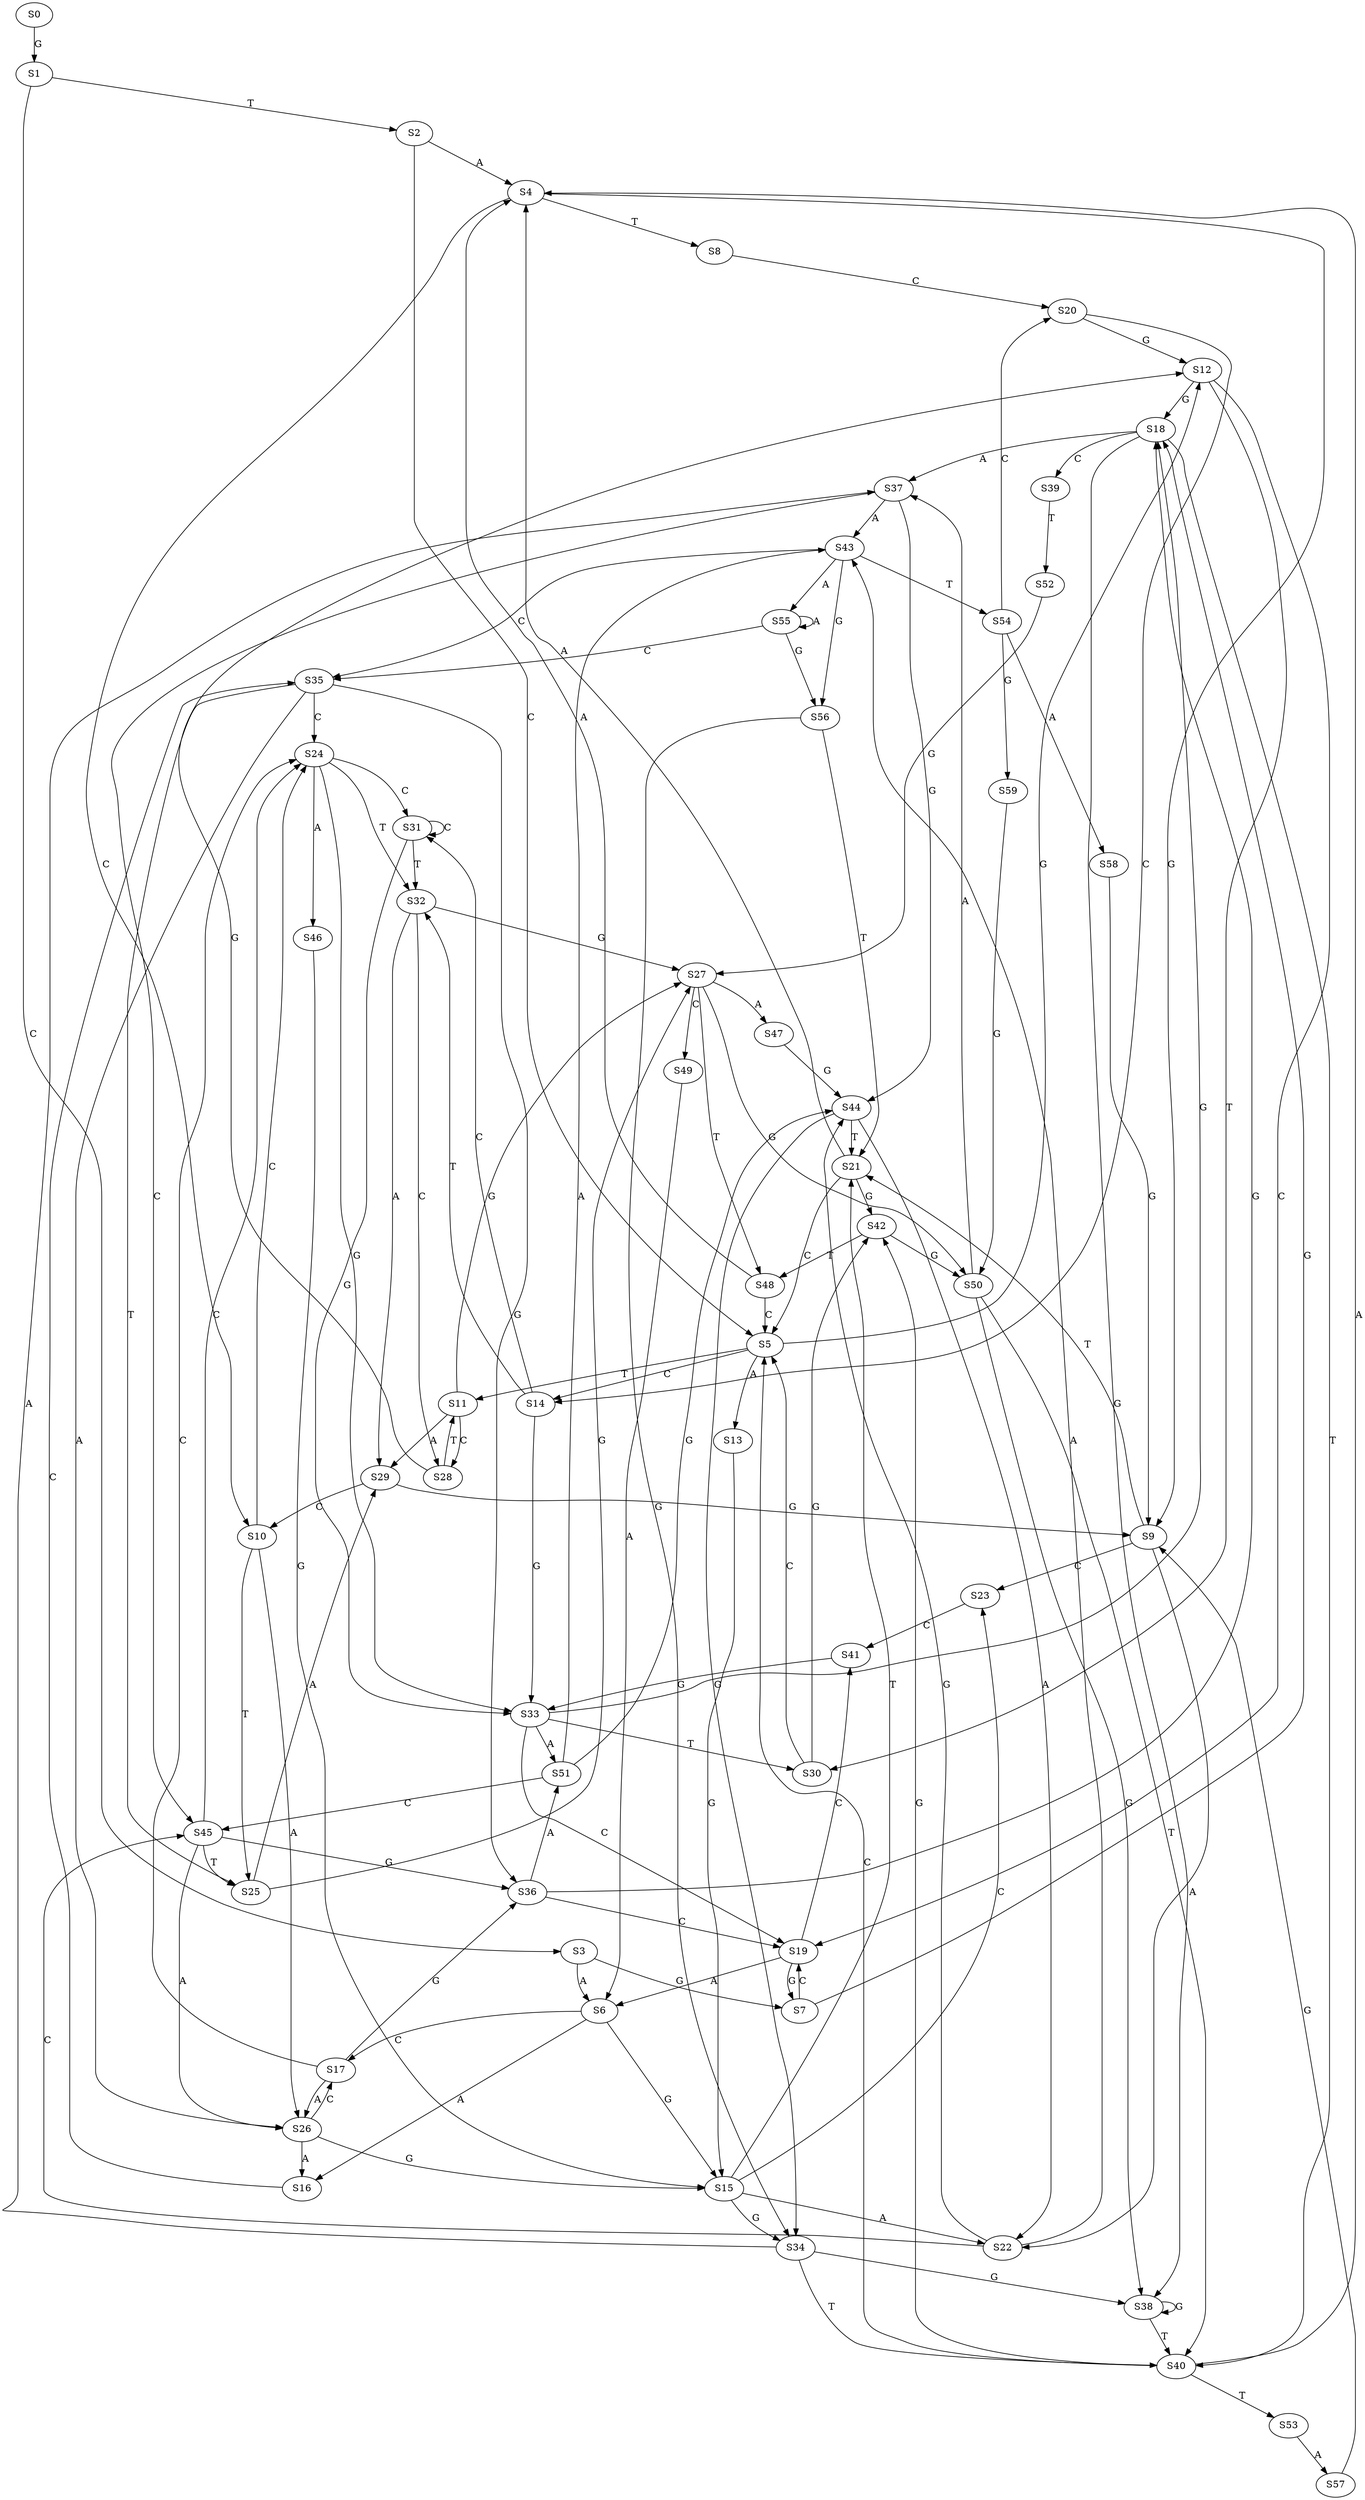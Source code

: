 strict digraph  {
	S0 -> S1 [ label = G ];
	S1 -> S2 [ label = T ];
	S1 -> S3 [ label = C ];
	S2 -> S4 [ label = A ];
	S2 -> S5 [ label = C ];
	S3 -> S6 [ label = A ];
	S3 -> S7 [ label = G ];
	S4 -> S8 [ label = T ];
	S4 -> S9 [ label = G ];
	S4 -> S10 [ label = C ];
	S5 -> S11 [ label = T ];
	S5 -> S12 [ label = G ];
	S5 -> S13 [ label = A ];
	S5 -> S14 [ label = C ];
	S6 -> S15 [ label = G ];
	S6 -> S16 [ label = A ];
	S6 -> S17 [ label = C ];
	S7 -> S18 [ label = G ];
	S7 -> S19 [ label = C ];
	S8 -> S20 [ label = C ];
	S9 -> S21 [ label = T ];
	S9 -> S22 [ label = A ];
	S9 -> S23 [ label = C ];
	S10 -> S24 [ label = C ];
	S10 -> S25 [ label = T ];
	S10 -> S26 [ label = A ];
	S11 -> S27 [ label = G ];
	S11 -> S28 [ label = C ];
	S11 -> S29 [ label = A ];
	S12 -> S18 [ label = G ];
	S12 -> S30 [ label = T ];
	S12 -> S19 [ label = C ];
	S13 -> S15 [ label = G ];
	S14 -> S31 [ label = C ];
	S14 -> S32 [ label = T ];
	S14 -> S33 [ label = G ];
	S15 -> S34 [ label = G ];
	S15 -> S21 [ label = T ];
	S15 -> S22 [ label = A ];
	S15 -> S23 [ label = C ];
	S16 -> S35 [ label = C ];
	S17 -> S24 [ label = C ];
	S17 -> S26 [ label = A ];
	S17 -> S36 [ label = G ];
	S18 -> S37 [ label = A ];
	S18 -> S38 [ label = G ];
	S18 -> S39 [ label = C ];
	S18 -> S40 [ label = T ];
	S19 -> S41 [ label = C ];
	S19 -> S7 [ label = G ];
	S19 -> S6 [ label = A ];
	S20 -> S14 [ label = C ];
	S20 -> S12 [ label = G ];
	S21 -> S4 [ label = A ];
	S21 -> S5 [ label = C ];
	S21 -> S42 [ label = G ];
	S22 -> S43 [ label = A ];
	S22 -> S44 [ label = G ];
	S22 -> S45 [ label = C ];
	S23 -> S41 [ label = C ];
	S24 -> S31 [ label = C ];
	S24 -> S46 [ label = A ];
	S24 -> S32 [ label = T ];
	S24 -> S33 [ label = G ];
	S25 -> S29 [ label = A ];
	S25 -> S27 [ label = G ];
	S26 -> S15 [ label = G ];
	S26 -> S17 [ label = C ];
	S26 -> S16 [ label = A ];
	S27 -> S47 [ label = A ];
	S27 -> S48 [ label = T ];
	S27 -> S49 [ label = C ];
	S27 -> S50 [ label = G ];
	S28 -> S11 [ label = T ];
	S28 -> S12 [ label = G ];
	S29 -> S9 [ label = G ];
	S29 -> S10 [ label = C ];
	S30 -> S5 [ label = C ];
	S30 -> S42 [ label = G ];
	S31 -> S33 [ label = G ];
	S31 -> S31 [ label = C ];
	S31 -> S32 [ label = T ];
	S32 -> S29 [ label = A ];
	S32 -> S27 [ label = G ];
	S32 -> S28 [ label = C ];
	S33 -> S51 [ label = A ];
	S33 -> S30 [ label = T ];
	S33 -> S18 [ label = G ];
	S33 -> S19 [ label = C ];
	S34 -> S37 [ label = A ];
	S34 -> S40 [ label = T ];
	S34 -> S38 [ label = G ];
	S35 -> S26 [ label = A ];
	S35 -> S24 [ label = C ];
	S35 -> S36 [ label = G ];
	S35 -> S25 [ label = T ];
	S36 -> S51 [ label = A ];
	S36 -> S18 [ label = G ];
	S36 -> S19 [ label = C ];
	S37 -> S43 [ label = A ];
	S37 -> S45 [ label = C ];
	S37 -> S44 [ label = G ];
	S38 -> S40 [ label = T ];
	S38 -> S38 [ label = G ];
	S39 -> S52 [ label = T ];
	S40 -> S4 [ label = A ];
	S40 -> S42 [ label = G ];
	S40 -> S5 [ label = C ];
	S40 -> S53 [ label = T ];
	S41 -> S33 [ label = G ];
	S42 -> S48 [ label = T ];
	S42 -> S50 [ label = G ];
	S43 -> S54 [ label = T ];
	S43 -> S35 [ label = C ];
	S43 -> S55 [ label = A ];
	S43 -> S56 [ label = G ];
	S44 -> S21 [ label = T ];
	S44 -> S22 [ label = A ];
	S44 -> S34 [ label = G ];
	S45 -> S25 [ label = T ];
	S45 -> S24 [ label = C ];
	S45 -> S26 [ label = A ];
	S45 -> S36 [ label = G ];
	S46 -> S15 [ label = G ];
	S47 -> S44 [ label = G ];
	S48 -> S5 [ label = C ];
	S48 -> S4 [ label = A ];
	S49 -> S6 [ label = A ];
	S50 -> S40 [ label = T ];
	S50 -> S38 [ label = G ];
	S50 -> S37 [ label = A ];
	S51 -> S43 [ label = A ];
	S51 -> S45 [ label = C ];
	S51 -> S44 [ label = G ];
	S52 -> S27 [ label = G ];
	S53 -> S57 [ label = A ];
	S54 -> S58 [ label = A ];
	S54 -> S20 [ label = C ];
	S54 -> S59 [ label = G ];
	S55 -> S56 [ label = G ];
	S55 -> S35 [ label = C ];
	S55 -> S55 [ label = A ];
	S56 -> S21 [ label = T ];
	S56 -> S34 [ label = G ];
	S57 -> S9 [ label = G ];
	S58 -> S9 [ label = G ];
	S59 -> S50 [ label = G ];
}
